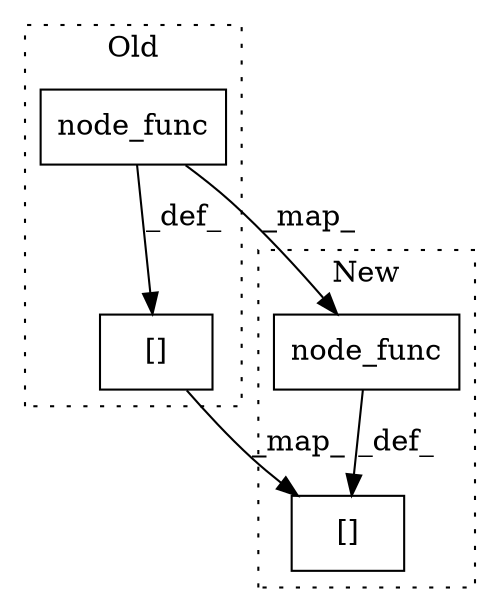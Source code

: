digraph G {
subgraph cluster0 {
1 [label="node_func" a="32" s="10558,10579" l="10,1" shape="box"];
4 [label="[]" a="2" s="10515,10556" l="13,1" shape="box"];
label = "Old";
style="dotted";
}
subgraph cluster1 {
2 [label="node_func" a="32" s="10584,10605" l="10,1" shape="box"];
3 [label="[]" a="2" s="10533,10574" l="13,1" shape="box"];
label = "New";
style="dotted";
}
1 -> 2 [label="_map_"];
1 -> 4 [label="_def_"];
2 -> 3 [label="_def_"];
4 -> 3 [label="_map_"];
}